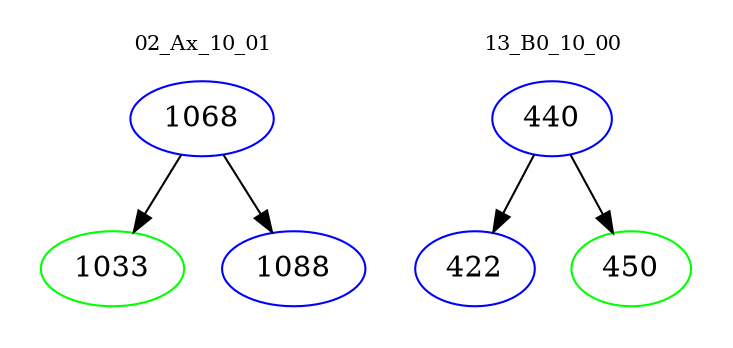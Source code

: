 digraph{
subgraph cluster_0 {
color = white
label = "02_Ax_10_01";
fontsize=10;
T0_1068 [label="1068", color="blue"]
T0_1068 -> T0_1033 [color="black"]
T0_1033 [label="1033", color="green"]
T0_1068 -> T0_1088 [color="black"]
T0_1088 [label="1088", color="blue"]
}
subgraph cluster_1 {
color = white
label = "13_B0_10_00";
fontsize=10;
T1_440 [label="440", color="blue"]
T1_440 -> T1_422 [color="black"]
T1_422 [label="422", color="blue"]
T1_440 -> T1_450 [color="black"]
T1_450 [label="450", color="green"]
}
}
